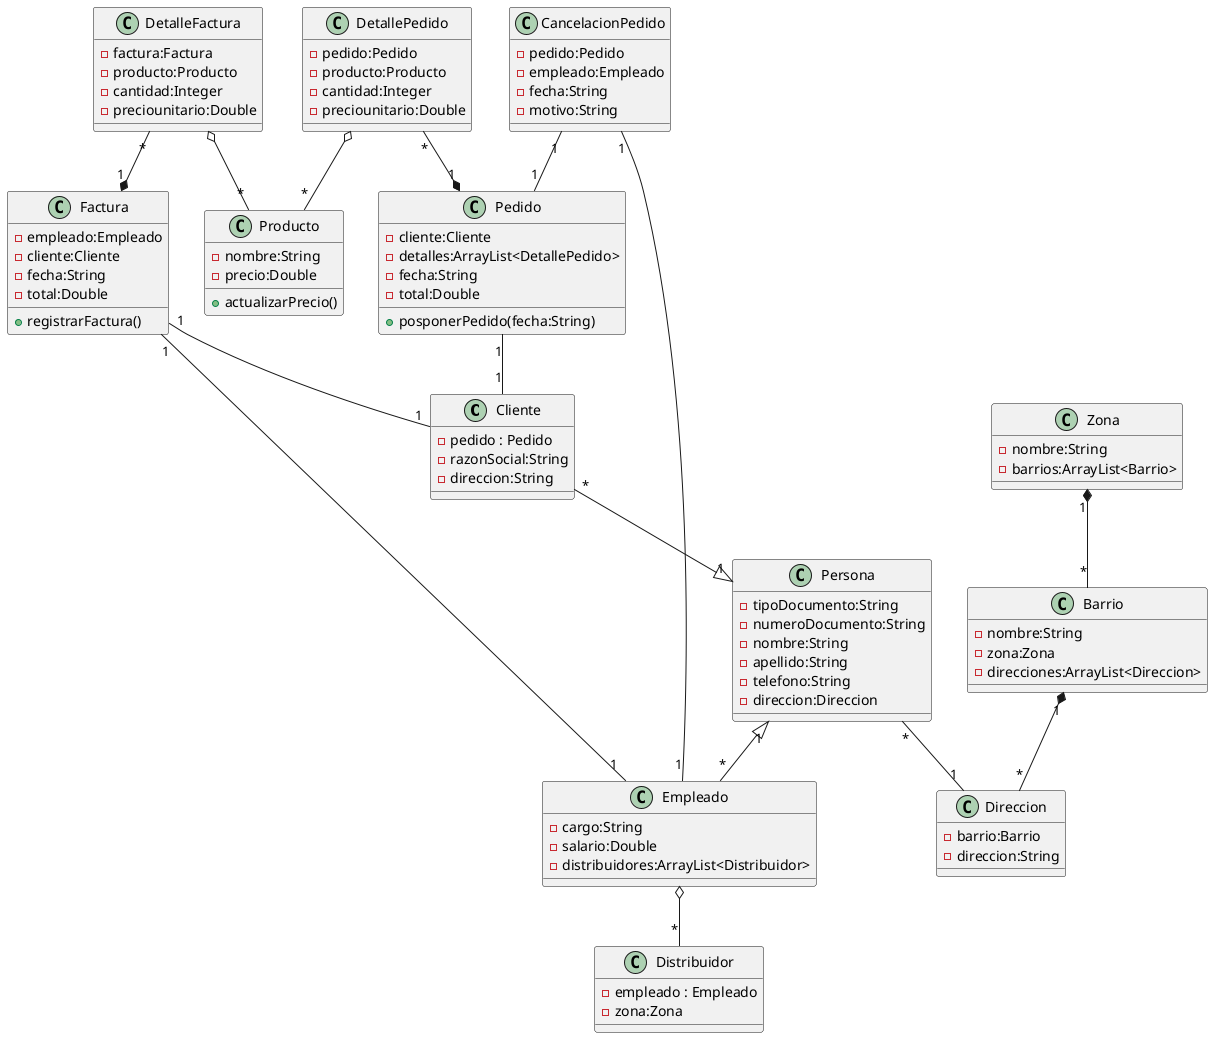 @startuml Clases

class Cliente{
    -pedido : Pedido
    -razonSocial:String
	-direccion:String


}

class Persona{
	-tipoDocumento:String
	-numeroDocumento:String
	-nombre:String
	-apellido:String
	-telefono:String
	-direccion:Direccion

}




class Empleado{
    -cargo:String
    -salario:Double
	-distribuidores:ArrayList<Distribuidor>

}

class Distribuidor{
	-empleado : Empleado
	-zona:Zona
}


class Direccion{
    -barrio:Barrio
    -direccion:String

}

class Barrio{
	-nombre:String
	-zona:Zona
	-direcciones:ArrayList<Direccion>

}

class Zona{
	-nombre:String
	-barrios:ArrayList<Barrio>

}


class Pedido{
	-cliente:Cliente
	-detalles:ArrayList<DetallePedido>
	-fecha:String
	-total:Double
	+posponerPedido(fecha:String)

}

class DetallePedido{
	-pedido:Pedido
	-producto:Producto
	-cantidad:Integer
	-preciounitario:Double

}

class Producto{
	-nombre:String
	-precio:Double
	+actualizarPrecio()

}

class Factura{
	'-pedido:Pedido
	-empleado:Empleado
	-cliente:Cliente
	-fecha:String
	-total:Double
	+registrarFactura()


}

class DetalleFactura{
	-factura:Factura
	-producto:Producto
	-cantidad:Integer
	-preciounitario:Double

}

class CancelacionPedido{
	-pedido:Pedido
	-empleado:Empleado
	-fecha:String
	-motivo:String

}



Persona "1"<|--"*" Empleado
Empleado o--"*" Distribuidor
Persona "1"<|-up-"*" Cliente
Barrio "1"*--"*" Direccion
Zona "1"*--"*" Barrio
Direccion "1"-up-"*" Persona
Pedido "1"--"1" Cliente

DetallePedido o--"*" Producto
'Factura "1"--"1" Pedido
Factura "1"--"1" Empleado
Factura "1"--"1" Cliente
DetalleFactura "*"--*"1" Factura
DetallePedido "*"--*"1" Pedido
DetalleFactura o--"*" Producto
CancelacionPedido "1"--"1" Pedido
CancelacionPedido "1"--"1" Empleado





@enduml